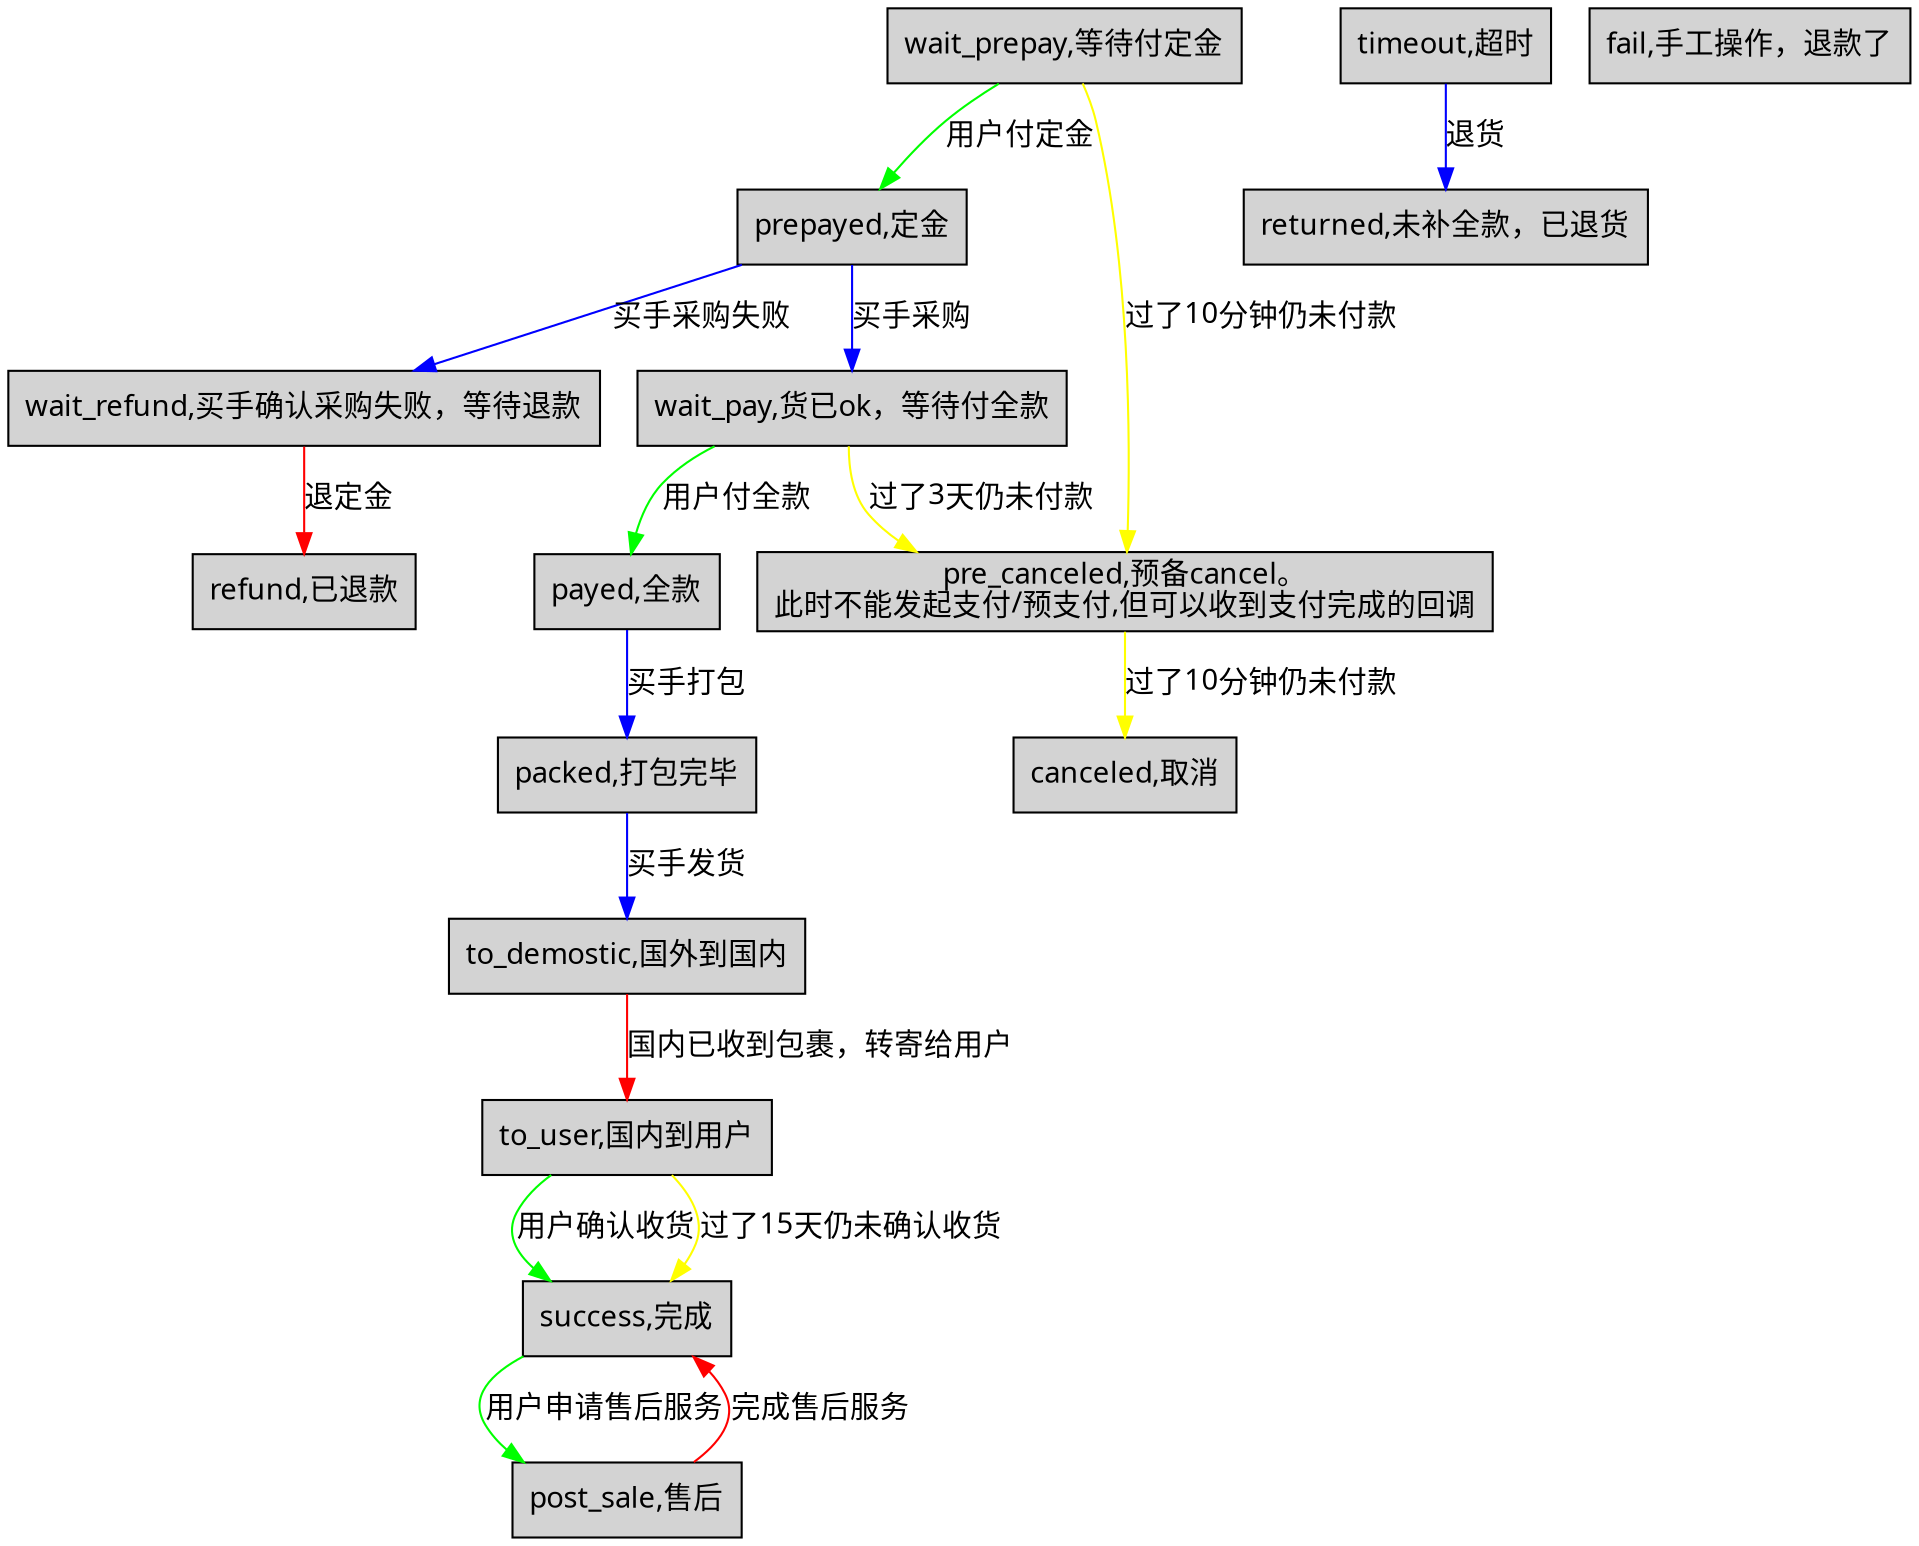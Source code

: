 digraph G{
graph[bgcolor=transparent]
edge [fontname="FangSong"];
node [shape=box, fontname="FangSong" size="20,20",style=filled];


wait_prepay[label="wait_prepay,等待付定金"]
prepayed[label="prepayed,定金"]
wait_pay[label="wait_pay,货已ok，等待付全款"]
payed[label="payed,全款"]
packed[label="packed,打包完毕"]
wait_refund[label="wait_refund,买手确认采购失败，等待退款"]
refund[label="refund,已退款"]
returned[label="returned,未补全款，已退货"]
fail[label="fail,手工操作，退款了"]
to_demostic[label="to_demostic,国外到国内"]
to_user[label="to_user,国内到用户"]
post_sale[label="post_sale,售后"]
success[label="success,完成"]
canceled[label="canceled,取消"]
pre_canceled[label="pre_canceled,预备cancel。\n此时不能发起支付/预支付,但可以收到支付完成的回调"]
timeout[label="timeout,超时"]



wait_prepay->prepayed[label="用户付定金",color="#00ff00"]
wait_prepay->pre_canceled[label="过了10分钟仍未付款",color="#ffff00"]
pre_canceled->canceled[label="过了10分钟仍未付款",color="#ffff00"]
wait_pay->payed[label="用户付全款",color="#00ff00"]
to_user->success[label="用户确认收货",color="#00ff00"]
to_user->success[label="过了15天仍未确认收货",color="#ffff00"]
success->post_sale[label="用户申请售后服务",color="#00ff00"]

prepayed->wait_pay[label="买手采购",color="#0000ff"]
prepayed->wait_refund[label="买手采购失败",color="#0000ff"]
payed->packed[label="买手打包",color="#0000ff"]
packed->to_demostic[label="买手发货",color="#0000ff"]
timeout->returned[label="退货",color="#0000ff"]


wait_refund->refund[label="退定金",color="#ff0000"]
to_demostic->to_user[label="国内已收到包裹，转寄给用户",color="#ff0000"]
post_sale->success[label="完成售后服务",color="#ff0000"]


//wait_pay->timeout[label="一直没补款，超时了",color="#ffff00"]
wait_pay->pre_canceled[label="过了3天仍未付款",color="#ffff00"]

}


